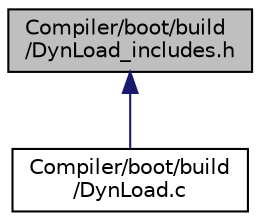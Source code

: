 digraph "Compiler/boot/build/DynLoad_includes.h"
{
  edge [fontname="Helvetica",fontsize="10",labelfontname="Helvetica",labelfontsize="10"];
  node [fontname="Helvetica",fontsize="10",shape=record];
  Node9 [label="Compiler/boot/build\l/DynLoad_includes.h",height=0.2,width=0.4,color="black", fillcolor="grey75", style="filled", fontcolor="black"];
  Node9 -> Node10 [dir="back",color="midnightblue",fontsize="10",style="solid",fontname="Helvetica"];
  Node10 [label="Compiler/boot/build\l/DynLoad.c",height=0.2,width=0.4,color="black", fillcolor="white", style="filled",URL="$d0/d36/_dyn_load_8c.html"];
}
